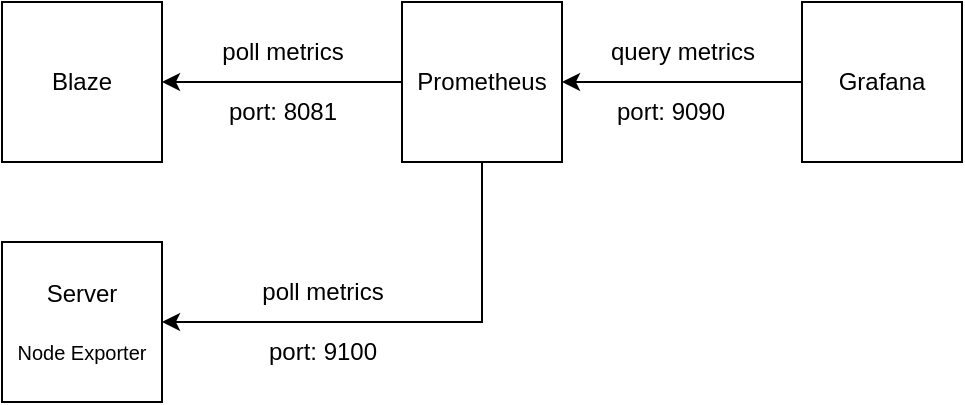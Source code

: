 <mxfile version="21.3.4" type="device">
  <diagram name="Page-1" id="uH8scq9_BrSV7i8xwYPD">
    <mxGraphModel dx="702" dy="959" grid="1" gridSize="10" guides="1" tooltips="1" connect="1" arrows="1" fold="1" page="1" pageScale="1" pageWidth="827" pageHeight="1169" math="0" shadow="0">
      <root>
        <mxCell id="0" />
        <mxCell id="1" parent="0" />
        <mxCell id="18JRnmaKZygjPQxdAMA9-1" value="Blaze" style="whiteSpace=wrap;html=1;aspect=fixed;" vertex="1" parent="1">
          <mxGeometry x="40" y="320" width="80" height="80" as="geometry" />
        </mxCell>
        <mxCell id="18JRnmaKZygjPQxdAMA9-2" value="Prometheus" style="whiteSpace=wrap;html=1;aspect=fixed;" vertex="1" parent="1">
          <mxGeometry x="240" y="320" width="80" height="80" as="geometry" />
        </mxCell>
        <mxCell id="18JRnmaKZygjPQxdAMA9-3" value="Grafana" style="whiteSpace=wrap;html=1;aspect=fixed;" vertex="1" parent="1">
          <mxGeometry x="440" y="320" width="80" height="80" as="geometry" />
        </mxCell>
        <mxCell id="18JRnmaKZygjPQxdAMA9-4" value="" style="endArrow=classic;html=1;rounded=0;entryX=1;entryY=0.5;entryDx=0;entryDy=0;exitX=0;exitY=0.5;exitDx=0;exitDy=0;" edge="1" parent="1" source="18JRnmaKZygjPQxdAMA9-3" target="18JRnmaKZygjPQxdAMA9-2">
          <mxGeometry width="50" height="50" relative="1" as="geometry">
            <mxPoint x="390" y="730" as="sourcePoint" />
            <mxPoint x="440" y="680" as="targetPoint" />
          </mxGeometry>
        </mxCell>
        <mxCell id="18JRnmaKZygjPQxdAMA9-5" value="query metrics" style="text;html=1;align=center;verticalAlign=middle;resizable=0;points=[];autosize=1;strokeColor=none;fillColor=none;" vertex="1" parent="1">
          <mxGeometry x="330" y="330" width="100" height="30" as="geometry" />
        </mxCell>
        <mxCell id="18JRnmaKZygjPQxdAMA9-6" value="port: 9090" style="text;html=1;align=center;verticalAlign=middle;resizable=0;points=[];autosize=1;strokeColor=none;fillColor=none;" vertex="1" parent="1">
          <mxGeometry x="334" y="360" width="80" height="30" as="geometry" />
        </mxCell>
        <mxCell id="18JRnmaKZygjPQxdAMA9-7" value="" style="endArrow=classic;html=1;rounded=0;entryX=1;entryY=0.5;entryDx=0;entryDy=0;exitX=0;exitY=0.5;exitDx=0;exitDy=0;" edge="1" parent="1" source="18JRnmaKZygjPQxdAMA9-2" target="18JRnmaKZygjPQxdAMA9-1">
          <mxGeometry width="50" height="50" relative="1" as="geometry">
            <mxPoint x="450" y="370" as="sourcePoint" />
            <mxPoint x="330" y="370" as="targetPoint" />
          </mxGeometry>
        </mxCell>
        <mxCell id="18JRnmaKZygjPQxdAMA9-8" value="poll metrics" style="text;html=1;align=center;verticalAlign=middle;resizable=0;points=[];autosize=1;strokeColor=none;fillColor=none;" vertex="1" parent="1">
          <mxGeometry x="140" y="330" width="80" height="30" as="geometry" />
        </mxCell>
        <mxCell id="18JRnmaKZygjPQxdAMA9-9" value="port: 8081" style="text;html=1;align=center;verticalAlign=middle;resizable=0;points=[];autosize=1;strokeColor=none;fillColor=none;" vertex="1" parent="1">
          <mxGeometry x="140" y="360" width="80" height="30" as="geometry" />
        </mxCell>
        <mxCell id="18JRnmaKZygjPQxdAMA9-10" value="Server&lt;br&gt;&lt;br&gt;&lt;font style=&quot;font-size: 10px;&quot;&gt;Node Exporter&lt;/font&gt;" style="whiteSpace=wrap;html=1;aspect=fixed;" vertex="1" parent="1">
          <mxGeometry x="40" y="440" width="80" height="80" as="geometry" />
        </mxCell>
        <mxCell id="18JRnmaKZygjPQxdAMA9-11" value="" style="endArrow=classic;html=1;rounded=0;entryX=1;entryY=0.5;entryDx=0;entryDy=0;exitX=0.5;exitY=1;exitDx=0;exitDy=0;" edge="1" parent="1" source="18JRnmaKZygjPQxdAMA9-2" target="18JRnmaKZygjPQxdAMA9-10">
          <mxGeometry width="50" height="50" relative="1" as="geometry">
            <mxPoint x="290" y="540" as="sourcePoint" />
            <mxPoint x="340" y="490" as="targetPoint" />
            <Array as="points">
              <mxPoint x="280" y="480" />
            </Array>
          </mxGeometry>
        </mxCell>
        <mxCell id="18JRnmaKZygjPQxdAMA9-12" value="poll metrics" style="text;html=1;align=center;verticalAlign=middle;resizable=0;points=[];autosize=1;strokeColor=none;fillColor=none;" vertex="1" parent="1">
          <mxGeometry x="160" y="450" width="80" height="30" as="geometry" />
        </mxCell>
        <mxCell id="18JRnmaKZygjPQxdAMA9-13" value="port: 9100" style="text;html=1;align=center;verticalAlign=middle;resizable=0;points=[];autosize=1;strokeColor=none;fillColor=none;" vertex="1" parent="1">
          <mxGeometry x="160" y="480" width="80" height="30" as="geometry" />
        </mxCell>
      </root>
    </mxGraphModel>
  </diagram>
</mxfile>
